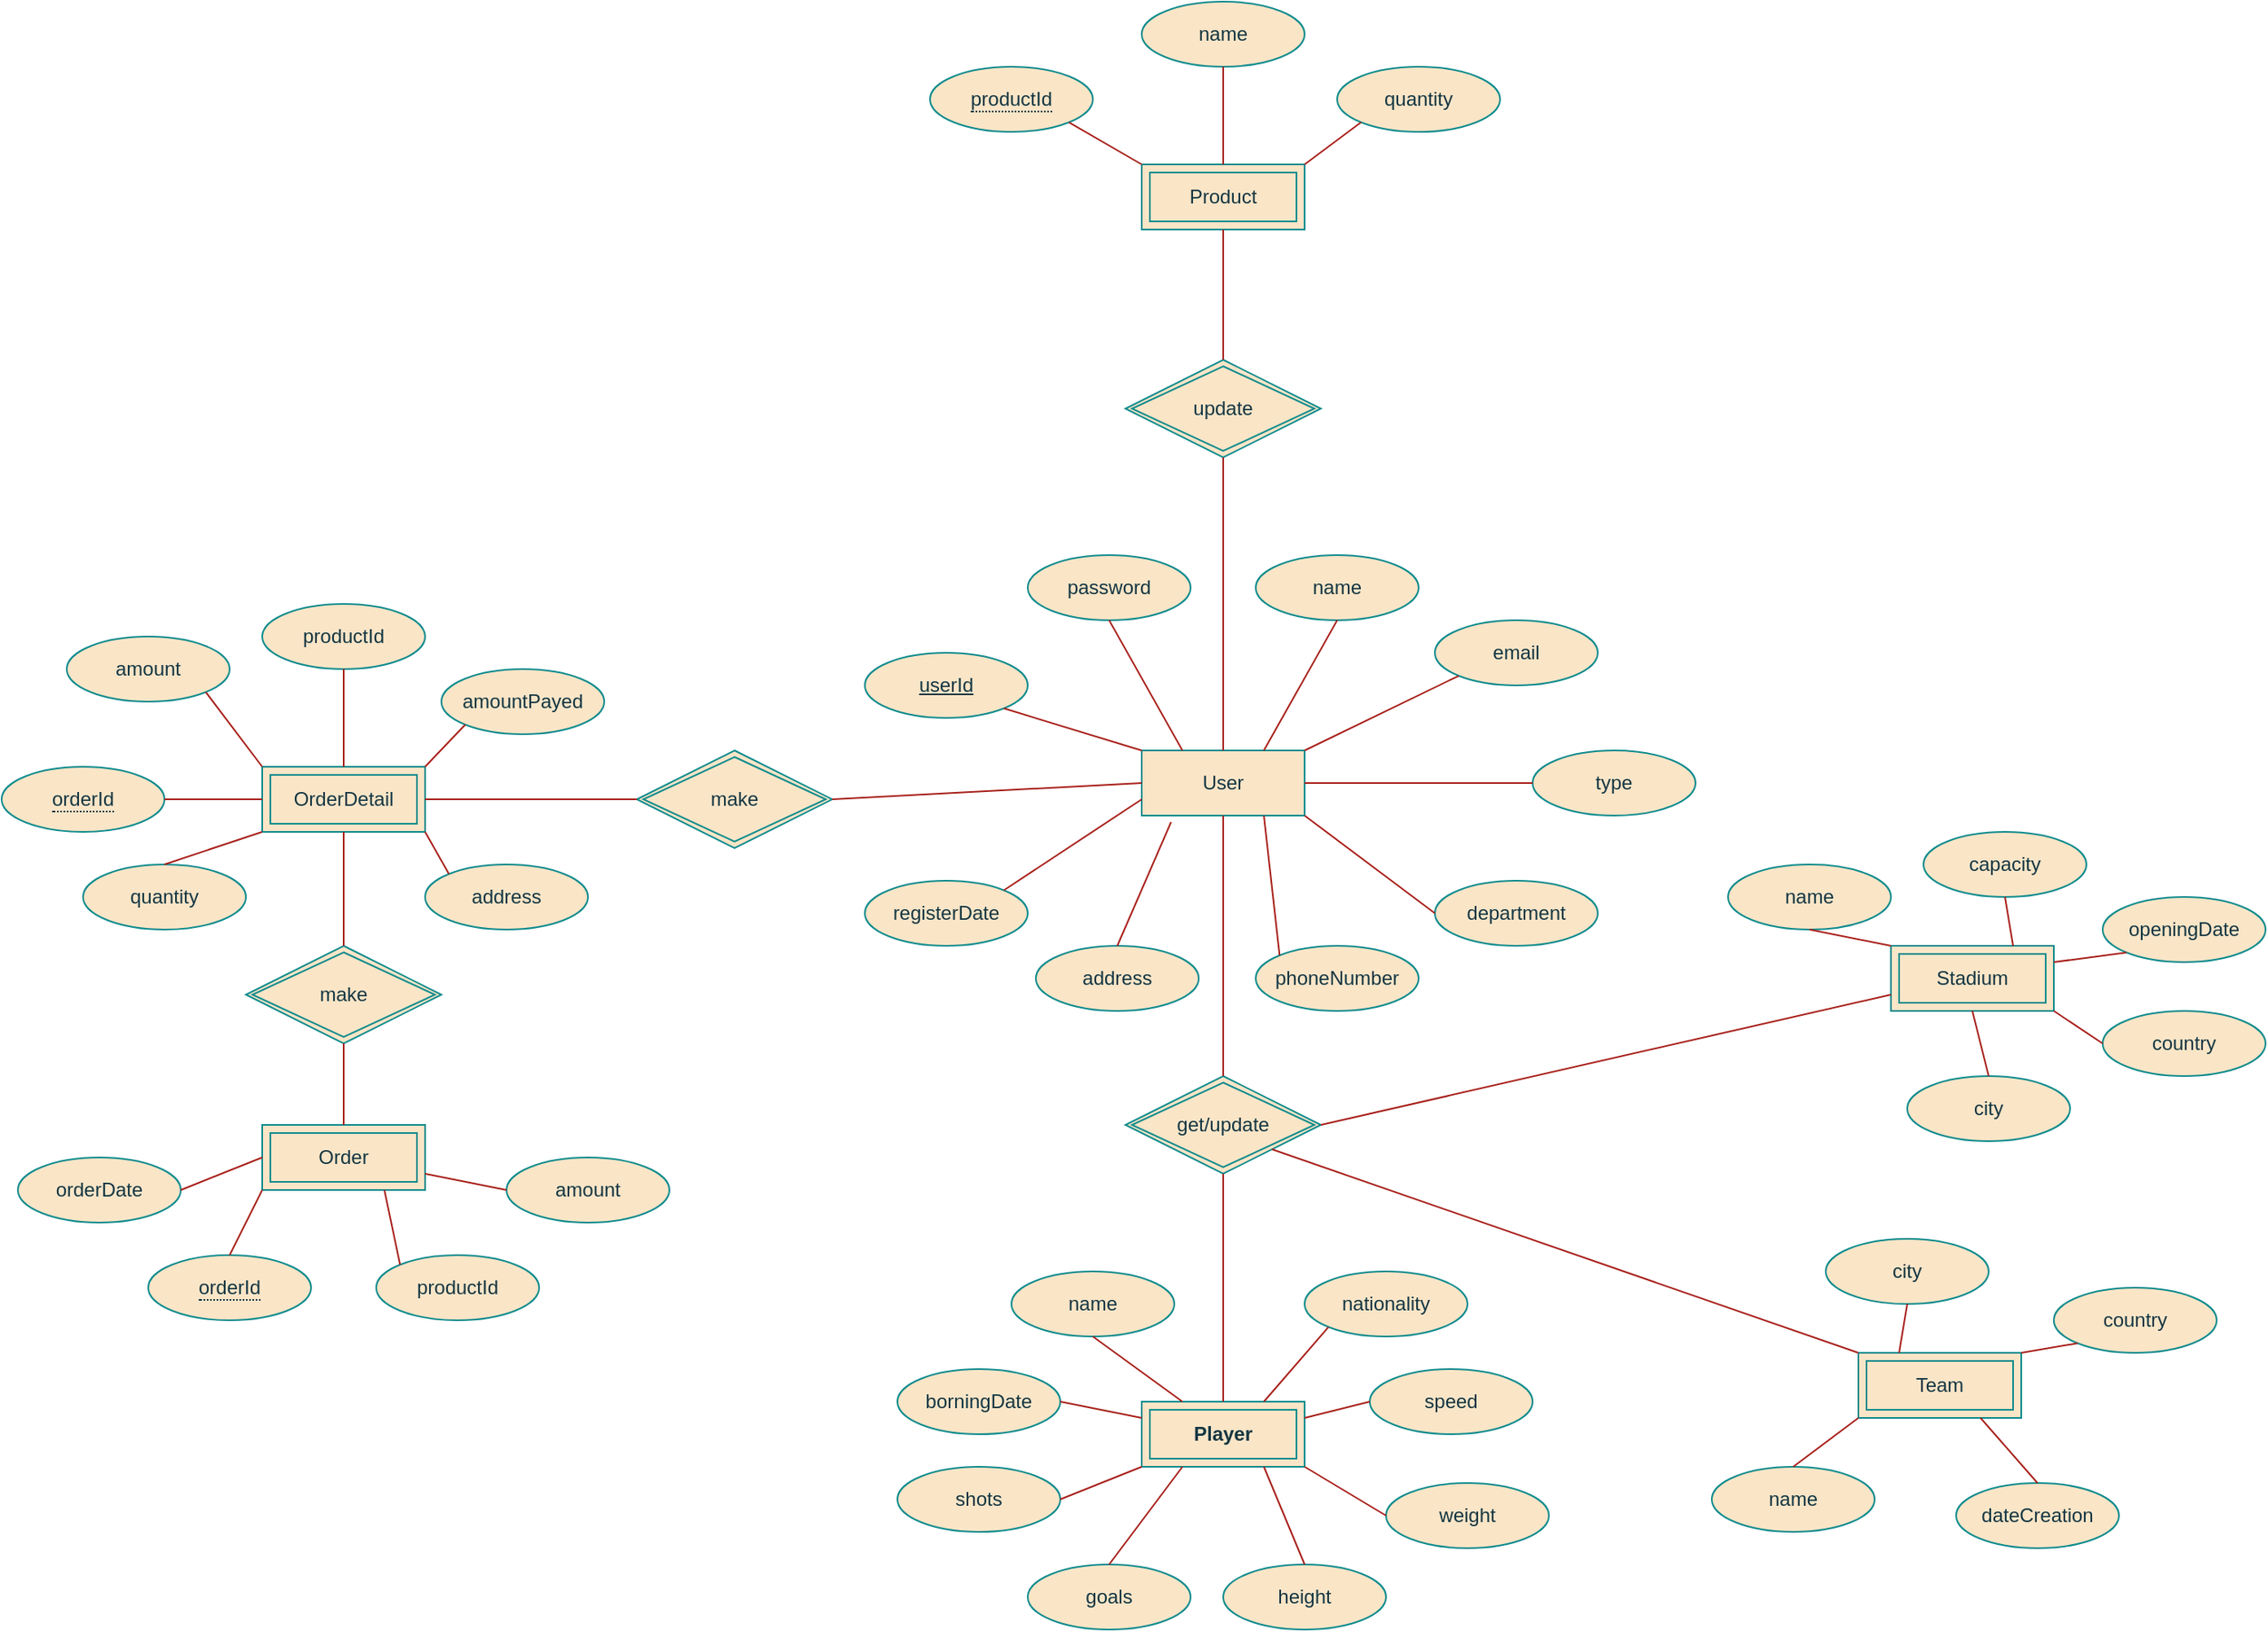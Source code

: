 <mxfile version="24.2.2" type="device">
  <diagram id="R2lEEEUBdFMjLlhIrx00" name="Page-1">
    <mxGraphModel dx="2610" dy="2020" grid="1" gridSize="10" guides="1" tooltips="1" connect="1" arrows="1" fold="1" page="1" pageScale="1" pageWidth="850" pageHeight="1100" math="0" shadow="0" extFonts="Permanent Marker^https://fonts.googleapis.com/css?family=Permanent+Marker">
      <root>
        <mxCell id="0" />
        <mxCell id="1" parent="0" />
        <mxCell id="wvMeahARw-6r3g2sjgQ3-2" value="OrderDetail" style="shape=ext;margin=3;double=1;whiteSpace=wrap;html=1;align=center;labelBackgroundColor=none;fillColor=#FAE5C7;strokeColor=#0F8B8D;fontColor=#143642;" vertex="1" parent="1">
          <mxGeometry x="-150" y="250" width="100" height="40" as="geometry" />
        </mxCell>
        <mxCell id="wvMeahARw-6r3g2sjgQ3-3" value="userId" style="ellipse;whiteSpace=wrap;html=1;align=center;fontStyle=4;labelBackgroundColor=none;fillColor=#FAE5C7;strokeColor=#0F8B8D;fontColor=#143642;" vertex="1" parent="1">
          <mxGeometry x="220" y="180" width="100" height="40" as="geometry" />
        </mxCell>
        <mxCell id="RIE68ldGOVfdl_ESXx0T-1" value="User" style="whiteSpace=wrap;html=1;align=center;labelBackgroundColor=none;fillColor=#FAE5C7;strokeColor=#0F8B8D;fontColor=#143642;" parent="1" vertex="1">
          <mxGeometry x="390" y="240" width="100" height="40" as="geometry" />
        </mxCell>
        <mxCell id="RIE68ldGOVfdl_ESXx0T-3" value="password" style="ellipse;whiteSpace=wrap;html=1;align=center;labelBackgroundColor=none;fillColor=#FAE5C7;strokeColor=#0F8B8D;fontColor=#143642;" parent="1" vertex="1">
          <mxGeometry x="320" y="120" width="100" height="40" as="geometry" />
        </mxCell>
        <mxCell id="RIE68ldGOVfdl_ESXx0T-4" value="name" style="ellipse;whiteSpace=wrap;html=1;align=center;labelBackgroundColor=none;fillColor=#FAE5C7;strokeColor=#0F8B8D;fontColor=#143642;" parent="1" vertex="1">
          <mxGeometry x="460" y="120" width="100" height="40" as="geometry" />
        </mxCell>
        <mxCell id="RIE68ldGOVfdl_ESXx0T-5" value="email" style="ellipse;whiteSpace=wrap;html=1;align=center;labelBackgroundColor=none;fillColor=#FAE5C7;strokeColor=#0F8B8D;fontColor=#143642;" parent="1" vertex="1">
          <mxGeometry x="570" y="160" width="100" height="40" as="geometry" />
        </mxCell>
        <mxCell id="RIE68ldGOVfdl_ESXx0T-6" value="registerDate" style="ellipse;whiteSpace=wrap;html=1;align=center;labelBackgroundColor=none;fillColor=#FAE5C7;strokeColor=#0F8B8D;fontColor=#143642;" parent="1" vertex="1">
          <mxGeometry x="220" y="320" width="100" height="40" as="geometry" />
        </mxCell>
        <mxCell id="RIE68ldGOVfdl_ESXx0T-7" value="address" style="ellipse;whiteSpace=wrap;html=1;align=center;labelBackgroundColor=none;fillColor=#FAE5C7;strokeColor=#0F8B8D;fontColor=#143642;" parent="1" vertex="1">
          <mxGeometry x="325" y="360" width="100" height="40" as="geometry" />
        </mxCell>
        <mxCell id="RIE68ldGOVfdl_ESXx0T-8" value="phoneNumber" style="ellipse;whiteSpace=wrap;html=1;align=center;labelBackgroundColor=none;fillColor=#FAE5C7;strokeColor=#0F8B8D;fontColor=#143642;" parent="1" vertex="1">
          <mxGeometry x="460" y="360" width="100" height="40" as="geometry" />
        </mxCell>
        <mxCell id="RIE68ldGOVfdl_ESXx0T-9" value="department" style="ellipse;whiteSpace=wrap;html=1;align=center;labelBackgroundColor=none;fillColor=#FAE5C7;strokeColor=#0F8B8D;fontColor=#143642;" parent="1" vertex="1">
          <mxGeometry x="570" y="320" width="100" height="40" as="geometry" />
        </mxCell>
        <mxCell id="RIE68ldGOVfdl_ESXx0T-10" value="type" style="ellipse;whiteSpace=wrap;html=1;align=center;labelBackgroundColor=none;fillColor=#FAE5C7;strokeColor=#0F8B8D;fontColor=#143642;" parent="1" vertex="1">
          <mxGeometry x="630" y="240" width="100" height="40" as="geometry" />
        </mxCell>
        <mxCell id="RIE68ldGOVfdl_ESXx0T-12" value="" style="endArrow=none;html=1;rounded=0;exitX=1;exitY=0;exitDx=0;exitDy=0;entryX=0;entryY=1;entryDx=0;entryDy=0;labelBackgroundColor=none;strokeColor=#A8201A;fontColor=default;" parent="1" source="RIE68ldGOVfdl_ESXx0T-1" target="RIE68ldGOVfdl_ESXx0T-5" edge="1">
          <mxGeometry relative="1" as="geometry">
            <mxPoint x="460" y="290" as="sourcePoint" />
            <mxPoint x="620" y="290" as="targetPoint" />
          </mxGeometry>
        </mxCell>
        <mxCell id="RIE68ldGOVfdl_ESXx0T-13" value="" style="endArrow=none;html=1;rounded=0;exitX=1;exitY=0.5;exitDx=0;exitDy=0;entryX=0;entryY=0.5;entryDx=0;entryDy=0;labelBackgroundColor=none;strokeColor=#A8201A;fontColor=default;" parent="1" source="RIE68ldGOVfdl_ESXx0T-1" target="RIE68ldGOVfdl_ESXx0T-10" edge="1">
          <mxGeometry relative="1" as="geometry">
            <mxPoint x="500" y="260" as="sourcePoint" />
            <mxPoint x="595" y="204" as="targetPoint" />
          </mxGeometry>
        </mxCell>
        <mxCell id="RIE68ldGOVfdl_ESXx0T-14" value="" style="endArrow=none;html=1;rounded=0;exitX=1;exitY=1;exitDx=0;exitDy=0;entryX=0;entryY=0.5;entryDx=0;entryDy=0;labelBackgroundColor=none;strokeColor=#A8201A;fontColor=default;" parent="1" source="RIE68ldGOVfdl_ESXx0T-1" target="RIE68ldGOVfdl_ESXx0T-9" edge="1">
          <mxGeometry relative="1" as="geometry">
            <mxPoint x="500" y="280" as="sourcePoint" />
            <mxPoint x="640" y="270" as="targetPoint" />
          </mxGeometry>
        </mxCell>
        <mxCell id="RIE68ldGOVfdl_ESXx0T-15" value="" style="endArrow=none;html=1;rounded=0;exitX=0.75;exitY=1;exitDx=0;exitDy=0;entryX=0;entryY=0;entryDx=0;entryDy=0;labelBackgroundColor=none;strokeColor=#A8201A;fontColor=default;" parent="1" source="RIE68ldGOVfdl_ESXx0T-1" target="RIE68ldGOVfdl_ESXx0T-8" edge="1">
          <mxGeometry relative="1" as="geometry">
            <mxPoint x="500" y="300" as="sourcePoint" />
            <mxPoint x="580" y="350" as="targetPoint" />
          </mxGeometry>
        </mxCell>
        <mxCell id="RIE68ldGOVfdl_ESXx0T-16" value="" style="endArrow=none;html=1;rounded=0;exitX=0.18;exitY=1.1;exitDx=0;exitDy=0;entryX=0.5;entryY=0;entryDx=0;entryDy=0;exitPerimeter=0;labelBackgroundColor=none;strokeColor=#A8201A;fontColor=default;" parent="1" source="RIE68ldGOVfdl_ESXx0T-1" target="RIE68ldGOVfdl_ESXx0T-7" edge="1">
          <mxGeometry relative="1" as="geometry">
            <mxPoint x="475" y="300" as="sourcePoint" />
            <mxPoint x="485" y="376" as="targetPoint" />
          </mxGeometry>
        </mxCell>
        <mxCell id="RIE68ldGOVfdl_ESXx0T-17" value="" style="endArrow=none;html=1;rounded=0;exitX=0;exitY=0.75;exitDx=0;exitDy=0;entryX=1;entryY=0;entryDx=0;entryDy=0;labelBackgroundColor=none;strokeColor=#A8201A;fontColor=default;" parent="1" source="RIE68ldGOVfdl_ESXx0T-1" target="RIE68ldGOVfdl_ESXx0T-6" edge="1">
          <mxGeometry relative="1" as="geometry">
            <mxPoint x="418" y="304" as="sourcePoint" />
            <mxPoint x="385" y="370" as="targetPoint" />
          </mxGeometry>
        </mxCell>
        <mxCell id="RIE68ldGOVfdl_ESXx0T-18" value="" style="endArrow=none;html=1;rounded=0;exitX=0;exitY=0;exitDx=0;exitDy=0;entryX=1;entryY=1;entryDx=0;entryDy=0;labelBackgroundColor=none;strokeColor=#A8201A;fontColor=default;" parent="1" source="RIE68ldGOVfdl_ESXx0T-1" target="wvMeahARw-6r3g2sjgQ3-3" edge="1">
          <mxGeometry relative="1" as="geometry">
            <mxPoint x="400" y="290" as="sourcePoint" />
            <mxPoint x="320" y="250" as="targetPoint" />
          </mxGeometry>
        </mxCell>
        <mxCell id="RIE68ldGOVfdl_ESXx0T-19" value="" style="endArrow=none;html=1;rounded=0;exitX=0.25;exitY=0;exitDx=0;exitDy=0;entryX=0.5;entryY=1;entryDx=0;entryDy=0;labelBackgroundColor=none;strokeColor=#A8201A;fontColor=default;" parent="1" source="RIE68ldGOVfdl_ESXx0T-1" target="RIE68ldGOVfdl_ESXx0T-3" edge="1">
          <mxGeometry relative="1" as="geometry">
            <mxPoint x="400" y="260" as="sourcePoint" />
            <mxPoint x="315" y="224" as="targetPoint" />
          </mxGeometry>
        </mxCell>
        <mxCell id="RIE68ldGOVfdl_ESXx0T-20" value="" style="endArrow=none;html=1;rounded=0;exitX=0.75;exitY=0;exitDx=0;exitDy=0;entryX=0.5;entryY=1;entryDx=0;entryDy=0;labelBackgroundColor=none;strokeColor=#A8201A;fontColor=default;" parent="1" source="RIE68ldGOVfdl_ESXx0T-1" target="RIE68ldGOVfdl_ESXx0T-4" edge="1">
          <mxGeometry relative="1" as="geometry">
            <mxPoint x="410" y="270" as="sourcePoint" />
            <mxPoint x="325" y="234" as="targetPoint" />
          </mxGeometry>
        </mxCell>
        <mxCell id="wvMeahARw-6r3g2sjgQ3-4" value="&lt;span style=&quot;border-bottom: 1px dotted&quot;&gt;orderId&lt;/span&gt;" style="ellipse;whiteSpace=wrap;html=1;align=center;labelBackgroundColor=none;fillColor=#FAE5C7;strokeColor=#0F8B8D;fontColor=#143642;" vertex="1" parent="1">
          <mxGeometry x="-310" y="250" width="100" height="40" as="geometry" />
        </mxCell>
        <mxCell id="wvMeahARw-6r3g2sjgQ3-5" value="productId" style="ellipse;whiteSpace=wrap;html=1;align=center;labelBackgroundColor=none;fillColor=#FAE5C7;strokeColor=#0F8B8D;fontColor=#143642;" vertex="1" parent="1">
          <mxGeometry x="-150" y="150" width="100" height="40" as="geometry" />
        </mxCell>
        <mxCell id="wvMeahARw-6r3g2sjgQ3-7" value="amountPayed" style="ellipse;whiteSpace=wrap;html=1;align=center;labelBackgroundColor=none;fillColor=#FAE5C7;strokeColor=#0F8B8D;fontColor=#143642;" vertex="1" parent="1">
          <mxGeometry x="-40" y="190" width="100" height="40" as="geometry" />
        </mxCell>
        <mxCell id="wvMeahARw-6r3g2sjgQ3-8" value="Order" style="shape=ext;margin=3;double=1;whiteSpace=wrap;html=1;align=center;labelBackgroundColor=none;fillColor=#FAE5C7;strokeColor=#0F8B8D;fontColor=#143642;" vertex="1" parent="1">
          <mxGeometry x="-150" y="470" width="100" height="40" as="geometry" />
        </mxCell>
        <mxCell id="wvMeahARw-6r3g2sjgQ3-9" value="&lt;span style=&quot;border-bottom: 1px dotted&quot;&gt;orderId&lt;/span&gt;" style="ellipse;whiteSpace=wrap;html=1;align=center;labelBackgroundColor=none;fillColor=#FAE5C7;strokeColor=#0F8B8D;fontColor=#143642;" vertex="1" parent="1">
          <mxGeometry x="-220" y="550" width="100" height="40" as="geometry" />
        </mxCell>
        <mxCell id="wvMeahARw-6r3g2sjgQ3-10" value="productId" style="ellipse;whiteSpace=wrap;html=1;align=center;labelBackgroundColor=none;fillColor=#FAE5C7;strokeColor=#0F8B8D;fontColor=#143642;" vertex="1" parent="1">
          <mxGeometry x="-80" y="550" width="100" height="40" as="geometry" />
        </mxCell>
        <mxCell id="wvMeahARw-6r3g2sjgQ3-11" value="orderDate" style="ellipse;whiteSpace=wrap;html=1;align=center;labelBackgroundColor=none;fillColor=#FAE5C7;strokeColor=#0F8B8D;fontColor=#143642;" vertex="1" parent="1">
          <mxGeometry x="-300" y="490" width="100" height="40" as="geometry" />
        </mxCell>
        <mxCell id="wvMeahARw-6r3g2sjgQ3-12" value="amount" style="ellipse;whiteSpace=wrap;html=1;align=center;labelBackgroundColor=none;fillColor=#FAE5C7;strokeColor=#0F8B8D;fontColor=#143642;" vertex="1" parent="1">
          <mxGeometry y="490" width="100" height="40" as="geometry" />
        </mxCell>
        <mxCell id="wvMeahARw-6r3g2sjgQ3-13" value="quantity" style="ellipse;whiteSpace=wrap;html=1;align=center;labelBackgroundColor=none;fillColor=#FAE5C7;strokeColor=#0F8B8D;fontColor=#143642;" vertex="1" parent="1">
          <mxGeometry x="-260" y="310" width="100" height="40" as="geometry" />
        </mxCell>
        <mxCell id="wvMeahARw-6r3g2sjgQ3-14" value="address" style="ellipse;whiteSpace=wrap;html=1;align=center;labelBackgroundColor=none;fillColor=#FAE5C7;strokeColor=#0F8B8D;fontColor=#143642;" vertex="1" parent="1">
          <mxGeometry x="-50" y="310" width="100" height="40" as="geometry" />
        </mxCell>
        <mxCell id="wvMeahARw-6r3g2sjgQ3-16" value="amount" style="ellipse;whiteSpace=wrap;html=1;align=center;labelBackgroundColor=none;fillColor=#FAE5C7;strokeColor=#0F8B8D;fontColor=#143642;" vertex="1" parent="1">
          <mxGeometry x="-270" y="170" width="100" height="40" as="geometry" />
        </mxCell>
        <mxCell id="wvMeahARw-6r3g2sjgQ3-18" value="" style="endArrow=none;html=1;rounded=0;exitX=1;exitY=1;exitDx=0;exitDy=0;entryX=0;entryY=0;entryDx=0;entryDy=0;labelBackgroundColor=none;strokeColor=#A8201A;fontColor=default;" edge="1" parent="1" source="wvMeahARw-6r3g2sjgQ3-2" target="wvMeahARw-6r3g2sjgQ3-14">
          <mxGeometry relative="1" as="geometry">
            <mxPoint x="-40" y="310" as="sourcePoint" />
            <mxPoint x="120" y="310" as="targetPoint" />
          </mxGeometry>
        </mxCell>
        <mxCell id="wvMeahARw-6r3g2sjgQ3-19" value="" style="endArrow=none;html=1;rounded=0;exitX=0;exitY=1;exitDx=0;exitDy=0;entryX=0.5;entryY=0;entryDx=0;entryDy=0;labelBackgroundColor=none;strokeColor=#A8201A;fontColor=default;" edge="1" parent="1" source="wvMeahARw-6r3g2sjgQ3-2" target="wvMeahARw-6r3g2sjgQ3-13">
          <mxGeometry relative="1" as="geometry">
            <mxPoint x="-40" y="300" as="sourcePoint" />
            <mxPoint x="-25" y="326" as="targetPoint" />
          </mxGeometry>
        </mxCell>
        <mxCell id="wvMeahARw-6r3g2sjgQ3-20" value="" style="endArrow=none;html=1;rounded=0;exitX=0;exitY=0.5;exitDx=0;exitDy=0;entryX=1;entryY=0.5;entryDx=0;entryDy=0;labelBackgroundColor=none;strokeColor=#A8201A;fontColor=default;" edge="1" parent="1" source="wvMeahARw-6r3g2sjgQ3-2" target="wvMeahARw-6r3g2sjgQ3-4">
          <mxGeometry relative="1" as="geometry">
            <mxPoint x="-140" y="300" as="sourcePoint" />
            <mxPoint x="-200" y="320" as="targetPoint" />
          </mxGeometry>
        </mxCell>
        <mxCell id="wvMeahARw-6r3g2sjgQ3-21" value="" style="endArrow=none;html=1;rounded=0;exitX=0;exitY=0;exitDx=0;exitDy=0;entryX=1;entryY=1;entryDx=0;entryDy=0;labelBackgroundColor=none;strokeColor=#A8201A;fontColor=default;" edge="1" parent="1" source="wvMeahARw-6r3g2sjgQ3-2" target="wvMeahARw-6r3g2sjgQ3-16">
          <mxGeometry relative="1" as="geometry">
            <mxPoint x="-140" y="280" as="sourcePoint" />
            <mxPoint x="-200" y="280" as="targetPoint" />
          </mxGeometry>
        </mxCell>
        <mxCell id="wvMeahARw-6r3g2sjgQ3-22" value="" style="endArrow=none;html=1;rounded=0;exitX=0.5;exitY=0;exitDx=0;exitDy=0;entryX=0.5;entryY=1;entryDx=0;entryDy=0;labelBackgroundColor=none;strokeColor=#A8201A;fontColor=default;" edge="1" parent="1" source="wvMeahARw-6r3g2sjgQ3-2" target="wvMeahARw-6r3g2sjgQ3-5">
          <mxGeometry relative="1" as="geometry">
            <mxPoint x="-140" y="260" as="sourcePoint" />
            <mxPoint x="-175" y="214" as="targetPoint" />
          </mxGeometry>
        </mxCell>
        <mxCell id="wvMeahARw-6r3g2sjgQ3-23" value="" style="endArrow=none;html=1;rounded=0;exitX=1;exitY=0;exitDx=0;exitDy=0;entryX=0;entryY=1;entryDx=0;entryDy=0;labelBackgroundColor=none;strokeColor=#A8201A;fontColor=default;" edge="1" parent="1" source="wvMeahARw-6r3g2sjgQ3-2" target="wvMeahARw-6r3g2sjgQ3-7">
          <mxGeometry relative="1" as="geometry">
            <mxPoint x="-90" y="260" as="sourcePoint" />
            <mxPoint x="-90" y="200" as="targetPoint" />
          </mxGeometry>
        </mxCell>
        <mxCell id="wvMeahARw-6r3g2sjgQ3-24" value="" style="endArrow=none;html=1;rounded=0;exitX=1;exitY=0.5;exitDx=0;exitDy=0;entryX=0;entryY=0.5;entryDx=0;entryDy=0;labelBackgroundColor=none;strokeColor=#A8201A;fontColor=default;" edge="1" parent="1" source="wvMeahARw-6r3g2sjgQ3-11" target="wvMeahARw-6r3g2sjgQ3-8">
          <mxGeometry relative="1" as="geometry">
            <mxPoint x="-90" y="420" as="sourcePoint" />
            <mxPoint x="-30" y="460" as="targetPoint" />
          </mxGeometry>
        </mxCell>
        <mxCell id="wvMeahARw-6r3g2sjgQ3-25" value="" style="endArrow=none;html=1;rounded=0;exitX=0.5;exitY=0;exitDx=0;exitDy=0;entryX=0;entryY=1;entryDx=0;entryDy=0;labelBackgroundColor=none;strokeColor=#A8201A;fontColor=default;" edge="1" parent="1" source="wvMeahARw-6r3g2sjgQ3-9" target="wvMeahARw-6r3g2sjgQ3-8">
          <mxGeometry relative="1" as="geometry">
            <mxPoint x="-190" y="520" as="sourcePoint" />
            <mxPoint x="-130" y="520" as="targetPoint" />
          </mxGeometry>
        </mxCell>
        <mxCell id="wvMeahARw-6r3g2sjgQ3-26" value="" style="endArrow=none;html=1;rounded=0;exitX=0;exitY=0;exitDx=0;exitDy=0;entryX=0.75;entryY=1;entryDx=0;entryDy=0;labelBackgroundColor=none;strokeColor=#A8201A;fontColor=default;" edge="1" parent="1" source="wvMeahARw-6r3g2sjgQ3-10" target="wvMeahARw-6r3g2sjgQ3-8">
          <mxGeometry relative="1" as="geometry">
            <mxPoint x="-160" y="560" as="sourcePoint" />
            <mxPoint x="-140" y="520" as="targetPoint" />
          </mxGeometry>
        </mxCell>
        <mxCell id="wvMeahARw-6r3g2sjgQ3-27" value="" style="endArrow=none;html=1;rounded=0;exitX=0;exitY=0.5;exitDx=0;exitDy=0;entryX=1;entryY=0.75;entryDx=0;entryDy=0;labelBackgroundColor=none;strokeColor=#A8201A;fontColor=default;" edge="1" parent="1" source="wvMeahARw-6r3g2sjgQ3-12" target="wvMeahARw-6r3g2sjgQ3-8">
          <mxGeometry relative="1" as="geometry">
            <mxPoint x="-55" y="566" as="sourcePoint" />
            <mxPoint x="-65" y="520" as="targetPoint" />
          </mxGeometry>
        </mxCell>
        <mxCell id="wvMeahARw-6r3g2sjgQ3-28" value="make" style="shape=rhombus;double=1;perimeter=rhombusPerimeter;whiteSpace=wrap;html=1;align=center;labelBackgroundColor=none;fillColor=#FAE5C7;strokeColor=#0F8B8D;fontColor=#143642;" vertex="1" parent="1">
          <mxGeometry x="-160" y="360" width="120" height="60" as="geometry" />
        </mxCell>
        <mxCell id="wvMeahARw-6r3g2sjgQ3-29" value="make" style="shape=rhombus;double=1;perimeter=rhombusPerimeter;whiteSpace=wrap;html=1;align=center;labelBackgroundColor=none;fillColor=#FAE5C7;strokeColor=#0F8B8D;fontColor=#143642;" vertex="1" parent="1">
          <mxGeometry x="80" y="240" width="120" height="60" as="geometry" />
        </mxCell>
        <mxCell id="wvMeahARw-6r3g2sjgQ3-30" value="" style="endArrow=none;html=1;rounded=0;exitX=0.5;exitY=0;exitDx=0;exitDy=0;entryX=0.5;entryY=1;entryDx=0;entryDy=0;labelBackgroundColor=none;strokeColor=#A8201A;fontColor=default;" edge="1" parent="1" source="wvMeahARw-6r3g2sjgQ3-8" target="wvMeahARw-6r3g2sjgQ3-28">
          <mxGeometry relative="1" as="geometry">
            <mxPoint x="-40" y="370" as="sourcePoint" />
            <mxPoint x="120" y="370" as="targetPoint" />
          </mxGeometry>
        </mxCell>
        <mxCell id="wvMeahARw-6r3g2sjgQ3-31" value="" style="endArrow=none;html=1;rounded=0;exitX=0.5;exitY=0;exitDx=0;exitDy=0;entryX=0.5;entryY=1;entryDx=0;entryDy=0;labelBackgroundColor=none;strokeColor=#A8201A;fontColor=default;" edge="1" parent="1" source="wvMeahARw-6r3g2sjgQ3-28" target="wvMeahARw-6r3g2sjgQ3-2">
          <mxGeometry relative="1" as="geometry">
            <mxPoint x="-90" y="480" as="sourcePoint" />
            <mxPoint x="-90" y="430" as="targetPoint" />
          </mxGeometry>
        </mxCell>
        <mxCell id="wvMeahARw-6r3g2sjgQ3-32" value="" style="endArrow=none;html=1;rounded=0;exitX=1;exitY=0.5;exitDx=0;exitDy=0;entryX=0;entryY=0.5;entryDx=0;entryDy=0;labelBackgroundColor=none;strokeColor=#A8201A;fontColor=default;" edge="1" parent="1" source="wvMeahARw-6r3g2sjgQ3-2" target="wvMeahARw-6r3g2sjgQ3-29">
          <mxGeometry relative="1" as="geometry">
            <mxPoint x="-130" y="340" as="sourcePoint" />
            <mxPoint x="-130" y="270" as="targetPoint" />
          </mxGeometry>
        </mxCell>
        <mxCell id="wvMeahARw-6r3g2sjgQ3-33" value="" style="endArrow=none;html=1;rounded=0;entryX=0;entryY=0.5;entryDx=0;entryDy=0;exitX=1;exitY=0.5;exitDx=0;exitDy=0;labelBackgroundColor=none;strokeColor=#A8201A;fontColor=default;" edge="1" parent="1" source="wvMeahARw-6r3g2sjgQ3-29" target="RIE68ldGOVfdl_ESXx0T-1">
          <mxGeometry relative="1" as="geometry">
            <mxPoint x="200" y="280" as="sourcePoint" />
            <mxPoint x="330" y="280" as="targetPoint" />
          </mxGeometry>
        </mxCell>
        <mxCell id="wvMeahARw-6r3g2sjgQ3-34" value="Product" style="shape=ext;margin=3;double=1;whiteSpace=wrap;html=1;align=center;labelBackgroundColor=none;fillColor=#FAE5C7;strokeColor=#0F8B8D;fontColor=#143642;" vertex="1" parent="1">
          <mxGeometry x="390" y="-120" width="100" height="40" as="geometry" />
        </mxCell>
        <mxCell id="wvMeahARw-6r3g2sjgQ3-35" value="&lt;span style=&quot;border-bottom: 1px dotted&quot;&gt;productId&lt;/span&gt;" style="ellipse;whiteSpace=wrap;html=1;align=center;labelBackgroundColor=none;fillColor=#FAE5C7;strokeColor=#0F8B8D;fontColor=#143642;" vertex="1" parent="1">
          <mxGeometry x="260" y="-180" width="100" height="40" as="geometry" />
        </mxCell>
        <mxCell id="wvMeahARw-6r3g2sjgQ3-36" value="name" style="ellipse;whiteSpace=wrap;html=1;align=center;labelBackgroundColor=none;fillColor=#FAE5C7;strokeColor=#0F8B8D;fontColor=#143642;" vertex="1" parent="1">
          <mxGeometry x="390" y="-220" width="100" height="40" as="geometry" />
        </mxCell>
        <mxCell id="wvMeahARw-6r3g2sjgQ3-37" value="quantity" style="ellipse;whiteSpace=wrap;html=1;align=center;labelBackgroundColor=none;fillColor=#FAE5C7;strokeColor=#0F8B8D;fontColor=#143642;" vertex="1" parent="1">
          <mxGeometry x="510" y="-180" width="100" height="40" as="geometry" />
        </mxCell>
        <mxCell id="wvMeahARw-6r3g2sjgQ3-38" value="" style="endArrow=none;html=1;rounded=0;entryX=0;entryY=1;entryDx=0;entryDy=0;exitX=1;exitY=0;exitDx=0;exitDy=0;labelBackgroundColor=none;strokeColor=#A8201A;fontColor=default;" edge="1" parent="1" source="wvMeahARw-6r3g2sjgQ3-34" target="wvMeahARw-6r3g2sjgQ3-37">
          <mxGeometry relative="1" as="geometry">
            <mxPoint x="430" y="-110" as="sourcePoint" />
            <mxPoint x="590" y="-110" as="targetPoint" />
          </mxGeometry>
        </mxCell>
        <mxCell id="wvMeahARw-6r3g2sjgQ3-39" value="" style="endArrow=none;html=1;rounded=0;entryX=0.5;entryY=1;entryDx=0;entryDy=0;exitX=0.5;exitY=0;exitDx=0;exitDy=0;labelBackgroundColor=none;strokeColor=#A8201A;fontColor=default;" edge="1" parent="1" source="wvMeahARw-6r3g2sjgQ3-34" target="wvMeahARw-6r3g2sjgQ3-36">
          <mxGeometry relative="1" as="geometry">
            <mxPoint x="500" y="-110" as="sourcePoint" />
            <mxPoint x="535" y="-136" as="targetPoint" />
          </mxGeometry>
        </mxCell>
        <mxCell id="wvMeahARw-6r3g2sjgQ3-40" value="" style="endArrow=none;html=1;rounded=0;entryX=1;entryY=1;entryDx=0;entryDy=0;exitX=0;exitY=0;exitDx=0;exitDy=0;labelBackgroundColor=none;strokeColor=#A8201A;fontColor=default;" edge="1" parent="1" source="wvMeahARw-6r3g2sjgQ3-34" target="wvMeahARw-6r3g2sjgQ3-35">
          <mxGeometry relative="1" as="geometry">
            <mxPoint x="450" y="-110" as="sourcePoint" />
            <mxPoint x="450" y="-170" as="targetPoint" />
          </mxGeometry>
        </mxCell>
        <mxCell id="wvMeahARw-6r3g2sjgQ3-41" value="update" style="shape=rhombus;double=1;perimeter=rhombusPerimeter;whiteSpace=wrap;html=1;align=center;labelBackgroundColor=none;fillColor=#FAE5C7;strokeColor=#0F8B8D;fontColor=#143642;" vertex="1" parent="1">
          <mxGeometry x="380" width="120" height="60" as="geometry" />
        </mxCell>
        <mxCell id="wvMeahARw-6r3g2sjgQ3-42" value="" style="endArrow=none;html=1;rounded=0;entryX=0.5;entryY=1;entryDx=0;entryDy=0;exitX=0.5;exitY=0;exitDx=0;exitDy=0;labelBackgroundColor=none;strokeColor=#A8201A;fontColor=default;" edge="1" parent="1" source="wvMeahARw-6r3g2sjgQ3-41" target="wvMeahARw-6r3g2sjgQ3-34">
          <mxGeometry relative="1" as="geometry">
            <mxPoint x="360" y="60" as="sourcePoint" />
            <mxPoint x="520" y="60" as="targetPoint" />
          </mxGeometry>
        </mxCell>
        <mxCell id="wvMeahARw-6r3g2sjgQ3-43" value="" style="endArrow=none;html=1;rounded=0;entryX=0.5;entryY=1;entryDx=0;entryDy=0;exitX=0.5;exitY=0;exitDx=0;exitDy=0;labelBackgroundColor=none;strokeColor=#A8201A;fontColor=default;" edge="1" parent="1" source="RIE68ldGOVfdl_ESXx0T-1" target="wvMeahARw-6r3g2sjgQ3-41">
          <mxGeometry relative="1" as="geometry">
            <mxPoint x="450" y="10" as="sourcePoint" />
            <mxPoint x="450" y="-70" as="targetPoint" />
          </mxGeometry>
        </mxCell>
        <mxCell id="wvMeahARw-6r3g2sjgQ3-44" value="Player" style="shape=ext;margin=3;double=1;whiteSpace=wrap;html=1;align=center;fontStyle=1;labelBackgroundColor=none;fillColor=#FAE5C7;strokeColor=#0F8B8D;fontColor=#143642;" vertex="1" parent="1">
          <mxGeometry x="390" y="640" width="100" height="40" as="geometry" />
        </mxCell>
        <mxCell id="wvMeahARw-6r3g2sjgQ3-45" value="get/update" style="shape=rhombus;double=1;perimeter=rhombusPerimeter;whiteSpace=wrap;html=1;align=center;labelBackgroundColor=none;fillColor=#FAE5C7;strokeColor=#0F8B8D;fontColor=#143642;" vertex="1" parent="1">
          <mxGeometry x="380" y="440" width="120" height="60" as="geometry" />
        </mxCell>
        <mxCell id="wvMeahARw-6r3g2sjgQ3-46" value="Stadium" style="shape=ext;margin=3;double=1;whiteSpace=wrap;html=1;align=center;labelBackgroundColor=none;fillColor=#FAE5C7;strokeColor=#0F8B8D;fontColor=#143642;" vertex="1" parent="1">
          <mxGeometry x="850" y="360" width="100" height="40" as="geometry" />
        </mxCell>
        <mxCell id="wvMeahARw-6r3g2sjgQ3-47" value="Team" style="shape=ext;margin=3;double=1;whiteSpace=wrap;html=1;align=center;labelBackgroundColor=none;fillColor=#FAE5C7;strokeColor=#0F8B8D;fontColor=#143642;" vertex="1" parent="1">
          <mxGeometry x="830" y="610" width="100" height="40" as="geometry" />
        </mxCell>
        <mxCell id="wvMeahARw-6r3g2sjgQ3-49" value="name" style="ellipse;whiteSpace=wrap;html=1;align=center;labelBackgroundColor=none;fillColor=#FAE5C7;strokeColor=#0F8B8D;fontColor=#143642;" vertex="1" parent="1">
          <mxGeometry x="310" y="560" width="100" height="40" as="geometry" />
        </mxCell>
        <mxCell id="wvMeahARw-6r3g2sjgQ3-50" value="borningDate" style="ellipse;whiteSpace=wrap;html=1;align=center;labelBackgroundColor=none;fillColor=#FAE5C7;strokeColor=#0F8B8D;fontColor=#143642;" vertex="1" parent="1">
          <mxGeometry x="240" y="620" width="100" height="40" as="geometry" />
        </mxCell>
        <mxCell id="wvMeahARw-6r3g2sjgQ3-51" value="shots" style="ellipse;whiteSpace=wrap;html=1;align=center;labelBackgroundColor=none;fillColor=#FAE5C7;strokeColor=#0F8B8D;fontColor=#143642;" vertex="1" parent="1">
          <mxGeometry x="240" y="680" width="100" height="40" as="geometry" />
        </mxCell>
        <mxCell id="wvMeahARw-6r3g2sjgQ3-52" value="goals" style="ellipse;whiteSpace=wrap;html=1;align=center;labelBackgroundColor=none;fillColor=#FAE5C7;strokeColor=#0F8B8D;fontColor=#143642;" vertex="1" parent="1">
          <mxGeometry x="320" y="740" width="100" height="40" as="geometry" />
        </mxCell>
        <mxCell id="wvMeahARw-6r3g2sjgQ3-53" value="height" style="ellipse;whiteSpace=wrap;html=1;align=center;labelBackgroundColor=none;fillColor=#FAE5C7;strokeColor=#0F8B8D;fontColor=#143642;" vertex="1" parent="1">
          <mxGeometry x="440" y="740" width="100" height="40" as="geometry" />
        </mxCell>
        <mxCell id="wvMeahARw-6r3g2sjgQ3-54" value="weight" style="ellipse;whiteSpace=wrap;html=1;align=center;labelBackgroundColor=none;fillColor=#FAE5C7;strokeColor=#0F8B8D;fontColor=#143642;" vertex="1" parent="1">
          <mxGeometry x="540" y="690" width="100" height="40" as="geometry" />
        </mxCell>
        <mxCell id="wvMeahARw-6r3g2sjgQ3-55" value="speed" style="ellipse;whiteSpace=wrap;html=1;align=center;labelBackgroundColor=none;fillColor=#FAE5C7;strokeColor=#0F8B8D;fontColor=#143642;" vertex="1" parent="1">
          <mxGeometry x="530" y="620" width="100" height="40" as="geometry" />
        </mxCell>
        <mxCell id="wvMeahARw-6r3g2sjgQ3-56" value="nationality" style="ellipse;whiteSpace=wrap;html=1;align=center;labelBackgroundColor=none;fillColor=#FAE5C7;strokeColor=#0F8B8D;fontColor=#143642;" vertex="1" parent="1">
          <mxGeometry x="490" y="560" width="100" height="40" as="geometry" />
        </mxCell>
        <mxCell id="wvMeahARw-6r3g2sjgQ3-57" value="" style="endArrow=none;html=1;rounded=0;entryX=0;entryY=1;entryDx=0;entryDy=0;exitX=0.75;exitY=0;exitDx=0;exitDy=0;labelBackgroundColor=none;strokeColor=#A8201A;fontColor=default;" edge="1" parent="1" source="wvMeahARw-6r3g2sjgQ3-44" target="wvMeahARw-6r3g2sjgQ3-56">
          <mxGeometry relative="1" as="geometry">
            <mxPoint x="340" y="650" as="sourcePoint" />
            <mxPoint x="500" y="650" as="targetPoint" />
          </mxGeometry>
        </mxCell>
        <mxCell id="wvMeahARw-6r3g2sjgQ3-58" value="" style="endArrow=none;html=1;rounded=0;entryX=0;entryY=0.5;entryDx=0;entryDy=0;exitX=1;exitY=0.25;exitDx=0;exitDy=0;labelBackgroundColor=none;strokeColor=#A8201A;fontColor=default;" edge="1" parent="1" source="wvMeahARw-6r3g2sjgQ3-44" target="wvMeahARw-6r3g2sjgQ3-55">
          <mxGeometry relative="1" as="geometry">
            <mxPoint x="475" y="650" as="sourcePoint" />
            <mxPoint x="515" y="604" as="targetPoint" />
          </mxGeometry>
        </mxCell>
        <mxCell id="wvMeahARw-6r3g2sjgQ3-59" value="" style="endArrow=none;html=1;rounded=0;entryX=0;entryY=0.5;entryDx=0;entryDy=0;exitX=1;exitY=1;exitDx=0;exitDy=0;labelBackgroundColor=none;strokeColor=#A8201A;fontColor=default;" edge="1" parent="1" source="wvMeahARw-6r3g2sjgQ3-44" target="wvMeahARw-6r3g2sjgQ3-54">
          <mxGeometry relative="1" as="geometry">
            <mxPoint x="500" y="650" as="sourcePoint" />
            <mxPoint x="540" y="650" as="targetPoint" />
          </mxGeometry>
        </mxCell>
        <mxCell id="wvMeahARw-6r3g2sjgQ3-60" value="" style="endArrow=none;html=1;rounded=0;entryX=0.5;entryY=0;entryDx=0;entryDy=0;exitX=0.75;exitY=1;exitDx=0;exitDy=0;labelBackgroundColor=none;strokeColor=#A8201A;fontColor=default;" edge="1" parent="1" source="wvMeahARw-6r3g2sjgQ3-44" target="wvMeahARw-6r3g2sjgQ3-53">
          <mxGeometry relative="1" as="geometry">
            <mxPoint x="500" y="690" as="sourcePoint" />
            <mxPoint x="550" y="720" as="targetPoint" />
          </mxGeometry>
        </mxCell>
        <mxCell id="wvMeahARw-6r3g2sjgQ3-61" value="" style="endArrow=none;html=1;rounded=0;entryX=0.5;entryY=0;entryDx=0;entryDy=0;exitX=0.25;exitY=1;exitDx=0;exitDy=0;labelBackgroundColor=none;strokeColor=#A8201A;fontColor=default;" edge="1" parent="1" source="wvMeahARw-6r3g2sjgQ3-44" target="wvMeahARw-6r3g2sjgQ3-52">
          <mxGeometry relative="1" as="geometry">
            <mxPoint x="475" y="690" as="sourcePoint" />
            <mxPoint x="500" y="750" as="targetPoint" />
          </mxGeometry>
        </mxCell>
        <mxCell id="wvMeahARw-6r3g2sjgQ3-62" value="" style="endArrow=none;html=1;rounded=0;entryX=1;entryY=0.5;entryDx=0;entryDy=0;exitX=0;exitY=1;exitDx=0;exitDy=0;labelBackgroundColor=none;strokeColor=#A8201A;fontColor=default;" edge="1" parent="1" source="wvMeahARw-6r3g2sjgQ3-44" target="wvMeahARw-6r3g2sjgQ3-51">
          <mxGeometry relative="1" as="geometry">
            <mxPoint x="425" y="690" as="sourcePoint" />
            <mxPoint x="380" y="750" as="targetPoint" />
          </mxGeometry>
        </mxCell>
        <mxCell id="wvMeahARw-6r3g2sjgQ3-63" value="" style="endArrow=none;html=1;rounded=0;entryX=1;entryY=0.5;entryDx=0;entryDy=0;exitX=0;exitY=0.25;exitDx=0;exitDy=0;labelBackgroundColor=none;strokeColor=#A8201A;fontColor=default;" edge="1" parent="1" source="wvMeahARw-6r3g2sjgQ3-44" target="wvMeahARw-6r3g2sjgQ3-50">
          <mxGeometry relative="1" as="geometry">
            <mxPoint x="400" y="690" as="sourcePoint" />
            <mxPoint x="350" y="710" as="targetPoint" />
          </mxGeometry>
        </mxCell>
        <mxCell id="wvMeahARw-6r3g2sjgQ3-64" value="" style="endArrow=none;html=1;rounded=0;entryX=0.5;entryY=1;entryDx=0;entryDy=0;exitX=0.25;exitY=0;exitDx=0;exitDy=0;labelBackgroundColor=none;strokeColor=#A8201A;fontColor=default;" edge="1" parent="1" source="wvMeahARw-6r3g2sjgQ3-44" target="wvMeahARw-6r3g2sjgQ3-49">
          <mxGeometry relative="1" as="geometry">
            <mxPoint x="400" y="660" as="sourcePoint" />
            <mxPoint x="350" y="650" as="targetPoint" />
          </mxGeometry>
        </mxCell>
        <mxCell id="wvMeahARw-6r3g2sjgQ3-65" value="" style="endArrow=none;html=1;rounded=0;entryX=0.5;entryY=1;entryDx=0;entryDy=0;exitX=0.5;exitY=0;exitDx=0;exitDy=0;labelBackgroundColor=none;strokeColor=#A8201A;fontColor=default;" edge="1" parent="1" source="wvMeahARw-6r3g2sjgQ3-44" target="wvMeahARw-6r3g2sjgQ3-45">
          <mxGeometry relative="1" as="geometry">
            <mxPoint x="425" y="650" as="sourcePoint" />
            <mxPoint x="370" y="610" as="targetPoint" />
          </mxGeometry>
        </mxCell>
        <mxCell id="wvMeahARw-6r3g2sjgQ3-66" value="" style="endArrow=none;html=1;rounded=0;entryX=0.5;entryY=1;entryDx=0;entryDy=0;exitX=0.5;exitY=0;exitDx=0;exitDy=0;labelBackgroundColor=none;strokeColor=#A8201A;fontColor=default;" edge="1" parent="1" source="wvMeahARw-6r3g2sjgQ3-45" target="RIE68ldGOVfdl_ESXx0T-1">
          <mxGeometry relative="1" as="geometry">
            <mxPoint x="450" y="650" as="sourcePoint" />
            <mxPoint x="450" y="510" as="targetPoint" />
          </mxGeometry>
        </mxCell>
        <mxCell id="wvMeahARw-6r3g2sjgQ3-67" value="name" style="ellipse;whiteSpace=wrap;html=1;align=center;labelBackgroundColor=none;fillColor=#FAE5C7;strokeColor=#0F8B8D;fontColor=#143642;" vertex="1" parent="1">
          <mxGeometry x="740" y="680" width="100" height="40" as="geometry" />
        </mxCell>
        <mxCell id="wvMeahARw-6r3g2sjgQ3-68" value="dateCreation" style="ellipse;whiteSpace=wrap;html=1;align=center;labelBackgroundColor=none;fillColor=#FAE5C7;strokeColor=#0F8B8D;fontColor=#143642;" vertex="1" parent="1">
          <mxGeometry x="890" y="690" width="100" height="40" as="geometry" />
        </mxCell>
        <mxCell id="wvMeahARw-6r3g2sjgQ3-69" value="country" style="ellipse;whiteSpace=wrap;html=1;align=center;labelBackgroundColor=none;fillColor=#FAE5C7;strokeColor=#0F8B8D;fontColor=#143642;" vertex="1" parent="1">
          <mxGeometry x="950" y="570" width="100" height="40" as="geometry" />
        </mxCell>
        <mxCell id="wvMeahARw-6r3g2sjgQ3-70" value="city" style="ellipse;whiteSpace=wrap;html=1;align=center;labelBackgroundColor=none;fillColor=#FAE5C7;strokeColor=#0F8B8D;fontColor=#143642;" vertex="1" parent="1">
          <mxGeometry x="810" y="540" width="100" height="40" as="geometry" />
        </mxCell>
        <mxCell id="wvMeahARw-6r3g2sjgQ3-72" value="" style="endArrow=none;html=1;rounded=0;exitX=0.5;exitY=0;exitDx=0;exitDy=0;entryX=0;entryY=1;entryDx=0;entryDy=0;labelBackgroundColor=none;strokeColor=#A8201A;fontColor=default;" edge="1" parent="1" source="wvMeahARw-6r3g2sjgQ3-67" target="wvMeahARw-6r3g2sjgQ3-47">
          <mxGeometry relative="1" as="geometry">
            <mxPoint x="690" y="600" as="sourcePoint" />
            <mxPoint x="850" y="600" as="targetPoint" />
          </mxGeometry>
        </mxCell>
        <mxCell id="wvMeahARw-6r3g2sjgQ3-73" value="" style="endArrow=none;html=1;rounded=0;exitX=0.5;exitY=0;exitDx=0;exitDy=0;entryX=0.75;entryY=1;entryDx=0;entryDy=0;labelBackgroundColor=none;strokeColor=#A8201A;fontColor=default;" edge="1" parent="1" source="wvMeahARw-6r3g2sjgQ3-68" target="wvMeahARw-6r3g2sjgQ3-47">
          <mxGeometry relative="1" as="geometry">
            <mxPoint x="800" y="690" as="sourcePoint" />
            <mxPoint x="840" y="660" as="targetPoint" />
          </mxGeometry>
        </mxCell>
        <mxCell id="wvMeahARw-6r3g2sjgQ3-74" value="" style="endArrow=none;html=1;rounded=0;exitX=0;exitY=1;exitDx=0;exitDy=0;entryX=1;entryY=0;entryDx=0;entryDy=0;labelBackgroundColor=none;strokeColor=#A8201A;fontColor=default;" edge="1" parent="1" source="wvMeahARw-6r3g2sjgQ3-69" target="wvMeahARw-6r3g2sjgQ3-47">
          <mxGeometry relative="1" as="geometry">
            <mxPoint x="950" y="700" as="sourcePoint" />
            <mxPoint x="915" y="660" as="targetPoint" />
          </mxGeometry>
        </mxCell>
        <mxCell id="wvMeahARw-6r3g2sjgQ3-75" value="" style="endArrow=none;html=1;rounded=0;exitX=0.5;exitY=1;exitDx=0;exitDy=0;entryX=0.25;entryY=0;entryDx=0;entryDy=0;labelBackgroundColor=none;strokeColor=#A8201A;fontColor=default;" edge="1" parent="1" source="wvMeahARw-6r3g2sjgQ3-70" target="wvMeahARw-6r3g2sjgQ3-47">
          <mxGeometry relative="1" as="geometry">
            <mxPoint x="975" y="614" as="sourcePoint" />
            <mxPoint x="940" y="620" as="targetPoint" />
          </mxGeometry>
        </mxCell>
        <mxCell id="wvMeahARw-6r3g2sjgQ3-76" value="" style="endArrow=none;html=1;rounded=0;exitX=1;exitY=1;exitDx=0;exitDy=0;entryX=0;entryY=0;entryDx=0;entryDy=0;labelBackgroundColor=none;strokeColor=#A8201A;fontColor=default;" edge="1" parent="1" source="wvMeahARw-6r3g2sjgQ3-45" target="wvMeahARw-6r3g2sjgQ3-47">
          <mxGeometry relative="1" as="geometry">
            <mxPoint x="870" y="590" as="sourcePoint" />
            <mxPoint x="865" y="620" as="targetPoint" />
          </mxGeometry>
        </mxCell>
        <mxCell id="wvMeahARw-6r3g2sjgQ3-77" value="name" style="ellipse;whiteSpace=wrap;html=1;align=center;labelBackgroundColor=none;fillColor=#FAE5C7;strokeColor=#0F8B8D;fontColor=#143642;" vertex="1" parent="1">
          <mxGeometry x="750" y="310" width="100" height="40" as="geometry" />
        </mxCell>
        <mxCell id="wvMeahARw-6r3g2sjgQ3-78" value="capacity" style="ellipse;whiteSpace=wrap;html=1;align=center;labelBackgroundColor=none;fillColor=#FAE5C7;strokeColor=#0F8B8D;fontColor=#143642;" vertex="1" parent="1">
          <mxGeometry x="870" y="290" width="100" height="40" as="geometry" />
        </mxCell>
        <mxCell id="wvMeahARw-6r3g2sjgQ3-79" value="openingDate" style="ellipse;whiteSpace=wrap;html=1;align=center;labelBackgroundColor=none;fillColor=#FAE5C7;strokeColor=#0F8B8D;fontColor=#143642;" vertex="1" parent="1">
          <mxGeometry x="980" y="330" width="100" height="40" as="geometry" />
        </mxCell>
        <mxCell id="wvMeahARw-6r3g2sjgQ3-80" value="country" style="ellipse;whiteSpace=wrap;html=1;align=center;labelBackgroundColor=none;fillColor=#FAE5C7;strokeColor=#0F8B8D;fontColor=#143642;" vertex="1" parent="1">
          <mxGeometry x="980" y="400" width="100" height="40" as="geometry" />
        </mxCell>
        <mxCell id="wvMeahARw-6r3g2sjgQ3-81" value="city" style="ellipse;whiteSpace=wrap;html=1;align=center;labelBackgroundColor=none;fillColor=#FAE5C7;strokeColor=#0F8B8D;fontColor=#143642;" vertex="1" parent="1">
          <mxGeometry x="860" y="440" width="100" height="40" as="geometry" />
        </mxCell>
        <mxCell id="wvMeahARw-6r3g2sjgQ3-82" value="" style="endArrow=none;html=1;rounded=0;exitX=1;exitY=0.5;exitDx=0;exitDy=0;entryX=0;entryY=0.75;entryDx=0;entryDy=0;labelBackgroundColor=none;strokeColor=#A8201A;fontColor=default;" edge="1" parent="1" source="wvMeahARw-6r3g2sjgQ3-45" target="wvMeahARw-6r3g2sjgQ3-46">
          <mxGeometry relative="1" as="geometry">
            <mxPoint x="670" y="410" as="sourcePoint" />
            <mxPoint x="830" y="410" as="targetPoint" />
          </mxGeometry>
        </mxCell>
        <mxCell id="wvMeahARw-6r3g2sjgQ3-83" value="" style="endArrow=none;html=1;rounded=0;exitX=0.5;exitY=1;exitDx=0;exitDy=0;entryX=0;entryY=0;entryDx=0;entryDy=0;labelBackgroundColor=none;strokeColor=#A8201A;fontColor=default;" edge="1" parent="1" source="wvMeahARw-6r3g2sjgQ3-77" target="wvMeahARw-6r3g2sjgQ3-46">
          <mxGeometry relative="1" as="geometry">
            <mxPoint x="510" y="480" as="sourcePoint" />
            <mxPoint x="860" y="400" as="targetPoint" />
          </mxGeometry>
        </mxCell>
        <mxCell id="wvMeahARw-6r3g2sjgQ3-84" value="" style="endArrow=none;html=1;rounded=0;exitX=0.5;exitY=1;exitDx=0;exitDy=0;entryX=0.75;entryY=0;entryDx=0;entryDy=0;labelBackgroundColor=none;strokeColor=#A8201A;fontColor=default;" edge="1" parent="1" source="wvMeahARw-6r3g2sjgQ3-78" target="wvMeahARw-6r3g2sjgQ3-46">
          <mxGeometry relative="1" as="geometry">
            <mxPoint x="810" y="360" as="sourcePoint" />
            <mxPoint x="860" y="370" as="targetPoint" />
          </mxGeometry>
        </mxCell>
        <mxCell id="wvMeahARw-6r3g2sjgQ3-85" value="" style="endArrow=none;html=1;rounded=0;exitX=0;exitY=1;exitDx=0;exitDy=0;entryX=1;entryY=0.25;entryDx=0;entryDy=0;labelBackgroundColor=none;strokeColor=#A8201A;fontColor=default;" edge="1" parent="1" source="wvMeahARw-6r3g2sjgQ3-79" target="wvMeahARw-6r3g2sjgQ3-46">
          <mxGeometry relative="1" as="geometry">
            <mxPoint x="930" y="340" as="sourcePoint" />
            <mxPoint x="935" y="370" as="targetPoint" />
          </mxGeometry>
        </mxCell>
        <mxCell id="wvMeahARw-6r3g2sjgQ3-86" value="" style="endArrow=none;html=1;rounded=0;exitX=0;exitY=0.5;exitDx=0;exitDy=0;entryX=1;entryY=1;entryDx=0;entryDy=0;labelBackgroundColor=none;strokeColor=#A8201A;fontColor=default;" edge="1" parent="1" source="wvMeahARw-6r3g2sjgQ3-80" target="wvMeahARw-6r3g2sjgQ3-46">
          <mxGeometry relative="1" as="geometry">
            <mxPoint x="1005" y="374" as="sourcePoint" />
            <mxPoint x="960" y="380" as="targetPoint" />
          </mxGeometry>
        </mxCell>
        <mxCell id="wvMeahARw-6r3g2sjgQ3-87" value="" style="endArrow=none;html=1;rounded=0;exitX=0.5;exitY=0;exitDx=0;exitDy=0;entryX=0.5;entryY=1;entryDx=0;entryDy=0;labelBackgroundColor=none;strokeColor=#A8201A;fontColor=default;" edge="1" parent="1" source="wvMeahARw-6r3g2sjgQ3-81" target="wvMeahARw-6r3g2sjgQ3-46">
          <mxGeometry relative="1" as="geometry">
            <mxPoint x="990" y="430" as="sourcePoint" />
            <mxPoint x="960" y="410" as="targetPoint" />
          </mxGeometry>
        </mxCell>
      </root>
    </mxGraphModel>
  </diagram>
</mxfile>
